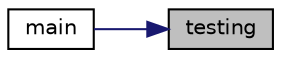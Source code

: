 digraph "testing"
{
 // LATEX_PDF_SIZE
  edge [fontname="Helvetica",fontsize="10",labelfontname="Helvetica",labelfontsize="10"];
  node [fontname="Helvetica",fontsize="10",shape=record];
  rankdir="RL";
  Node1 [label="testing",height=0.2,width=0.4,color="black", fillcolor="grey75", style="filled", fontcolor="black",tooltip="test solving equation module on some prepared tests"];
  Node1 -> Node2 [dir="back",color="midnightblue",fontsize="10",style="solid",fontname="Helvetica"];
  Node2 [label="main",height=0.2,width=0.4,color="black", fillcolor="white", style="filled",URL="$_source_8cpp.html#ae66f6b31b5ad750f1fe042a706a4e3d4",tooltip=" "];
}
